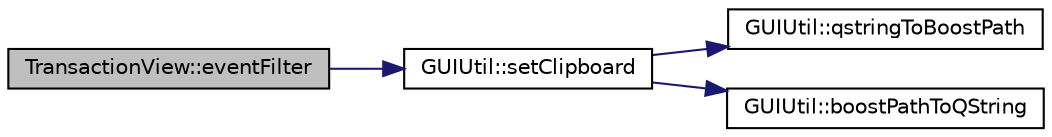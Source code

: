 digraph "TransactionView::eventFilter"
{
  edge [fontname="Helvetica",fontsize="10",labelfontname="Helvetica",labelfontsize="10"];
  node [fontname="Helvetica",fontsize="10",shape=record];
  rankdir="LR";
  Node612 [label="TransactionView::eventFilter",height=0.2,width=0.4,color="black", fillcolor="grey75", style="filled", fontcolor="black"];
  Node612 -> Node613 [color="midnightblue",fontsize="10",style="solid",fontname="Helvetica"];
  Node613 [label="GUIUtil::setClipboard",height=0.2,width=0.4,color="black", fillcolor="white", style="filled",URL="$d1/d87/namespace_g_u_i_util.html#aef655b19f129179ca32f11a4d0da1a07"];
  Node613 -> Node614 [color="midnightblue",fontsize="10",style="solid",fontname="Helvetica"];
  Node614 [label="GUIUtil::qstringToBoostPath",height=0.2,width=0.4,color="black", fillcolor="white", style="filled",URL="$d1/d87/namespace_g_u_i_util.html#a23e76d4663b416f0d59f0a8fe89b018c"];
  Node613 -> Node615 [color="midnightblue",fontsize="10",style="solid",fontname="Helvetica"];
  Node615 [label="GUIUtil::boostPathToQString",height=0.2,width=0.4,color="black", fillcolor="white", style="filled",URL="$d1/d87/namespace_g_u_i_util.html#a8bbd2bea6cbc55658e8496603d1fd564"];
}
